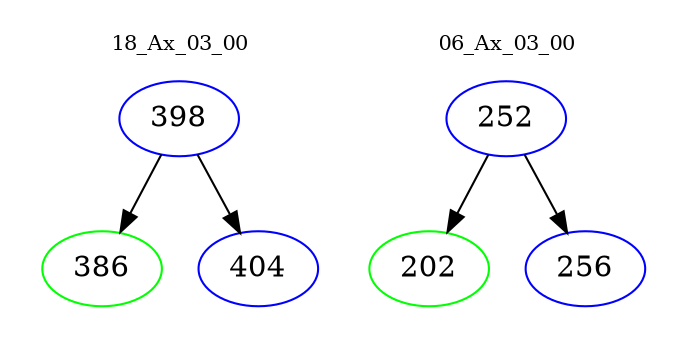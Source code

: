 digraph{
subgraph cluster_0 {
color = white
label = "18_Ax_03_00";
fontsize=10;
T0_398 [label="398", color="blue"]
T0_398 -> T0_386 [color="black"]
T0_386 [label="386", color="green"]
T0_398 -> T0_404 [color="black"]
T0_404 [label="404", color="blue"]
}
subgraph cluster_1 {
color = white
label = "06_Ax_03_00";
fontsize=10;
T1_252 [label="252", color="blue"]
T1_252 -> T1_202 [color="black"]
T1_202 [label="202", color="green"]
T1_252 -> T1_256 [color="black"]
T1_256 [label="256", color="blue"]
}
}
